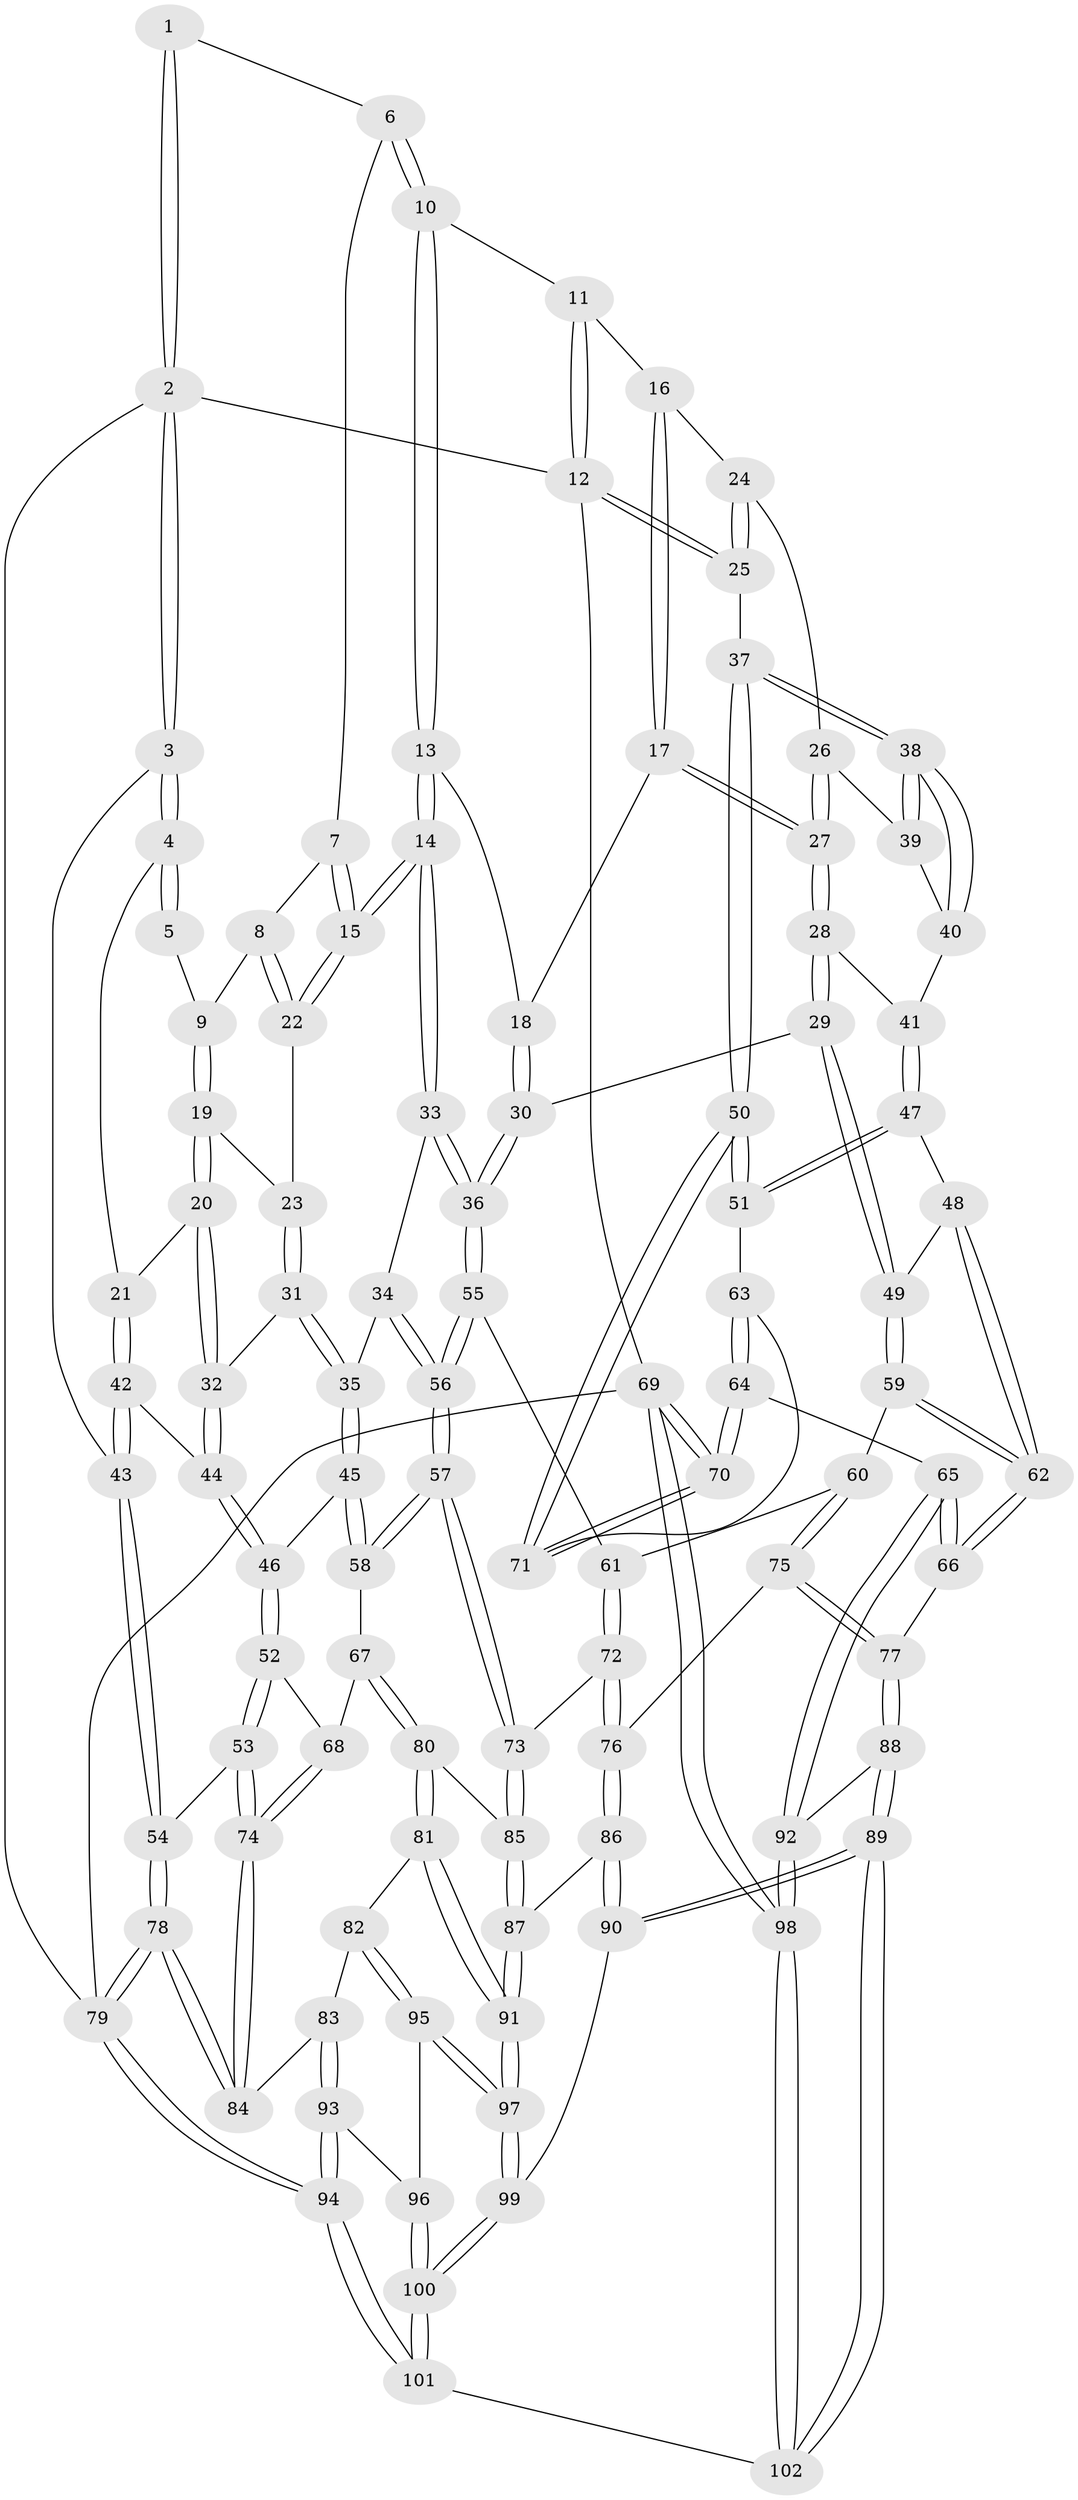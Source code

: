 // Generated by graph-tools (version 1.1) at 2025/17/03/09/25 04:17:14]
// undirected, 102 vertices, 252 edges
graph export_dot {
graph [start="1"]
  node [color=gray90,style=filled];
  1 [pos="+0.3289479043622283+0"];
  2 [pos="+0+0"];
  3 [pos="+0+0"];
  4 [pos="+0.07089814954423644+0.1595933381544813"];
  5 [pos="+0.265217959205863+0"];
  6 [pos="+0.47289360583928003+0"];
  7 [pos="+0.4452636288709308+0"];
  8 [pos="+0.40384573509985827+0.10854421537044517"];
  9 [pos="+0.27872763964165737+0.10289390554243551"];
  10 [pos="+0.5050123603801344+0"];
  11 [pos="+0.6603145507096975+0"];
  12 [pos="+1+0"];
  13 [pos="+0.5919688954009483+0.17566427168246537"];
  14 [pos="+0.5089729975008077+0.2779688312405399"];
  15 [pos="+0.4815529906856456+0.25904242427916213"];
  16 [pos="+0.7542721512131554+0.09140795764141528"];
  17 [pos="+0.7025719415867303+0.1793338626806151"];
  18 [pos="+0.694388573330119+0.1814291779567942"];
  19 [pos="+0.27856392293480586+0.11969951863465278"];
  20 [pos="+0.13158257633275286+0.21425239286121217"];
  21 [pos="+0.10532818967972042+0.19791038548494289"];
  22 [pos="+0.39072817423086725+0.20103558800412683"];
  23 [pos="+0.3457633943780943+0.2045712824301103"];
  24 [pos="+0.9525085466522244+0.09499256810707742"];
  25 [pos="+1+0"];
  26 [pos="+0.8761296321189496+0.22794581018527613"];
  27 [pos="+0.8258034063593372+0.2547824113714333"];
  28 [pos="+0.7987649452405482+0.36810695397905785"];
  29 [pos="+0.7270925429220082+0.40784206205496115"];
  30 [pos="+0.6952114402088423+0.4002297914690604"];
  31 [pos="+0.267125555616254+0.2724954128364001"];
  32 [pos="+0.17198916434755077+0.2620911567135243"];
  33 [pos="+0.5102341724801297+0.3190029268568818"];
  34 [pos="+0.3606075287317905+0.4071513790611416"];
  35 [pos="+0.3420097030739092+0.40681327098978937"];
  36 [pos="+0.5858219366825592+0.40494529667861967"];
  37 [pos="+1+0.3468129196290927"];
  38 [pos="+1+0.35066699848212707"];
  39 [pos="+0.8784580797052415+0.2302215903670946"];
  40 [pos="+0.9668517142192308+0.3781234898991897"];
  41 [pos="+0.9030611355878395+0.4166219747436785"];
  42 [pos="+0.02106607233260803+0.3574278710581756"];
  43 [pos="+0+0.43352843316840944"];
  44 [pos="+0.14778205554475599+0.4089147843970579"];
  45 [pos="+0.23662670010286377+0.48214472165251626"];
  46 [pos="+0.16860326813904813+0.4845776407970554"];
  47 [pos="+0.9109135565481742+0.5252756561443599"];
  48 [pos="+0.8780327638349825+0.533103817534414"];
  49 [pos="+0.7437681064790104+0.46673161604575125"];
  50 [pos="+1+0.5590127137012464"];
  51 [pos="+0.9204262873469379+0.5329373814853626"];
  52 [pos="+0.15127027409454968+0.5030791379727119"];
  53 [pos="+0+0.5464373794275172"];
  54 [pos="+0+0.5351069179818968"];
  55 [pos="+0.5589118288923555+0.5147664005562527"];
  56 [pos="+0.4399400399326216+0.5596571387697938"];
  57 [pos="+0.4091187966540662+0.6100291067595053"];
  58 [pos="+0.3090530463998463+0.5728699924367913"];
  59 [pos="+0.729698984463687+0.5865284054663826"];
  60 [pos="+0.6985517999259221+0.5899772395170588"];
  61 [pos="+0.5771470836583507+0.542936181194813"];
  62 [pos="+0.7710492302207642+0.6217080350483117"];
  63 [pos="+0.9151641327824082+0.6306444468259994"];
  64 [pos="+0.8878698859836736+0.7587259186857152"];
  65 [pos="+0.8759403368958996+0.7643655413532946"];
  66 [pos="+0.8090229393509027+0.7362192706396486"];
  67 [pos="+0.256763134243866+0.6549541174054823"];
  68 [pos="+0.16020703034600178+0.5717653357480433"];
  69 [pos="+1+1"];
  70 [pos="+1+0.7310290033332217"];
  71 [pos="+1+0.5833092681389038"];
  72 [pos="+0.5694953687754902+0.6832446795243924"];
  73 [pos="+0.41455307219911763+0.6602550238840059"];
  74 [pos="+0.1239505705788353+0.7250013509510363"];
  75 [pos="+0.6077988275842404+0.719291728841648"];
  76 [pos="+0.5960544854891988+0.7169347214430142"];
  77 [pos="+0.6940393411742921+0.775175580213405"];
  78 [pos="+0+0.797368471881883"];
  79 [pos="+0+1"];
  80 [pos="+0.26464786137628304+0.7244178376620277"];
  81 [pos="+0.2582690785144367+0.7298860015494435"];
  82 [pos="+0.16738836826421516+0.7711466854952258"];
  83 [pos="+0.14020708286865516+0.7637432468390756"];
  84 [pos="+0.1315109533863335+0.7552990793868121"];
  85 [pos="+0.3923823303952082+0.7090376052500632"];
  86 [pos="+0.4895109710105208+0.8328245625976394"];
  87 [pos="+0.4261221015883016+0.7979072442310244"];
  88 [pos="+0.664972172324816+0.8692130704237704"];
  89 [pos="+0.5753753458783336+0.9972019842121767"];
  90 [pos="+0.5405008827556401+0.948316311341887"];
  91 [pos="+0.3379433077244456+0.8680924939768977"];
  92 [pos="+0.8705763143010168+0.9251391047104222"];
  93 [pos="+0.04446184563836607+0.9353337960230408"];
  94 [pos="+0+1"];
  95 [pos="+0.19850749669135503+0.8330482173241196"];
  96 [pos="+0.1934236855748674+0.9005819734955951"];
  97 [pos="+0.32709564332291813+0.8861597907748033"];
  98 [pos="+0.946758908994819+1"];
  99 [pos="+0.3276285991189544+0.9126976710208382"];
  100 [pos="+0.2597198671206679+1"];
  101 [pos="+0.24816618486766537+1"];
  102 [pos="+0.5926378527851713+1"];
  1 -- 2;
  1 -- 2;
  1 -- 6;
  2 -- 3;
  2 -- 3;
  2 -- 12;
  2 -- 79;
  3 -- 4;
  3 -- 4;
  3 -- 43;
  4 -- 5;
  4 -- 5;
  4 -- 21;
  5 -- 9;
  6 -- 7;
  6 -- 10;
  6 -- 10;
  7 -- 8;
  7 -- 15;
  7 -- 15;
  8 -- 9;
  8 -- 22;
  8 -- 22;
  9 -- 19;
  9 -- 19;
  10 -- 11;
  10 -- 13;
  10 -- 13;
  11 -- 12;
  11 -- 12;
  11 -- 16;
  12 -- 25;
  12 -- 25;
  12 -- 69;
  13 -- 14;
  13 -- 14;
  13 -- 18;
  14 -- 15;
  14 -- 15;
  14 -- 33;
  14 -- 33;
  15 -- 22;
  15 -- 22;
  16 -- 17;
  16 -- 17;
  16 -- 24;
  17 -- 18;
  17 -- 27;
  17 -- 27;
  18 -- 30;
  18 -- 30;
  19 -- 20;
  19 -- 20;
  19 -- 23;
  20 -- 21;
  20 -- 32;
  20 -- 32;
  21 -- 42;
  21 -- 42;
  22 -- 23;
  23 -- 31;
  23 -- 31;
  24 -- 25;
  24 -- 25;
  24 -- 26;
  25 -- 37;
  26 -- 27;
  26 -- 27;
  26 -- 39;
  27 -- 28;
  27 -- 28;
  28 -- 29;
  28 -- 29;
  28 -- 41;
  29 -- 30;
  29 -- 49;
  29 -- 49;
  30 -- 36;
  30 -- 36;
  31 -- 32;
  31 -- 35;
  31 -- 35;
  32 -- 44;
  32 -- 44;
  33 -- 34;
  33 -- 36;
  33 -- 36;
  34 -- 35;
  34 -- 56;
  34 -- 56;
  35 -- 45;
  35 -- 45;
  36 -- 55;
  36 -- 55;
  37 -- 38;
  37 -- 38;
  37 -- 50;
  37 -- 50;
  38 -- 39;
  38 -- 39;
  38 -- 40;
  38 -- 40;
  39 -- 40;
  40 -- 41;
  41 -- 47;
  41 -- 47;
  42 -- 43;
  42 -- 43;
  42 -- 44;
  43 -- 54;
  43 -- 54;
  44 -- 46;
  44 -- 46;
  45 -- 46;
  45 -- 58;
  45 -- 58;
  46 -- 52;
  46 -- 52;
  47 -- 48;
  47 -- 51;
  47 -- 51;
  48 -- 49;
  48 -- 62;
  48 -- 62;
  49 -- 59;
  49 -- 59;
  50 -- 51;
  50 -- 51;
  50 -- 71;
  50 -- 71;
  51 -- 63;
  52 -- 53;
  52 -- 53;
  52 -- 68;
  53 -- 54;
  53 -- 74;
  53 -- 74;
  54 -- 78;
  54 -- 78;
  55 -- 56;
  55 -- 56;
  55 -- 61;
  56 -- 57;
  56 -- 57;
  57 -- 58;
  57 -- 58;
  57 -- 73;
  57 -- 73;
  58 -- 67;
  59 -- 60;
  59 -- 62;
  59 -- 62;
  60 -- 61;
  60 -- 75;
  60 -- 75;
  61 -- 72;
  61 -- 72;
  62 -- 66;
  62 -- 66;
  63 -- 64;
  63 -- 64;
  63 -- 71;
  64 -- 65;
  64 -- 70;
  64 -- 70;
  65 -- 66;
  65 -- 66;
  65 -- 92;
  65 -- 92;
  66 -- 77;
  67 -- 68;
  67 -- 80;
  67 -- 80;
  68 -- 74;
  68 -- 74;
  69 -- 70;
  69 -- 70;
  69 -- 98;
  69 -- 98;
  69 -- 79;
  70 -- 71;
  70 -- 71;
  72 -- 73;
  72 -- 76;
  72 -- 76;
  73 -- 85;
  73 -- 85;
  74 -- 84;
  74 -- 84;
  75 -- 76;
  75 -- 77;
  75 -- 77;
  76 -- 86;
  76 -- 86;
  77 -- 88;
  77 -- 88;
  78 -- 79;
  78 -- 79;
  78 -- 84;
  78 -- 84;
  79 -- 94;
  79 -- 94;
  80 -- 81;
  80 -- 81;
  80 -- 85;
  81 -- 82;
  81 -- 91;
  81 -- 91;
  82 -- 83;
  82 -- 95;
  82 -- 95;
  83 -- 84;
  83 -- 93;
  83 -- 93;
  85 -- 87;
  85 -- 87;
  86 -- 87;
  86 -- 90;
  86 -- 90;
  87 -- 91;
  87 -- 91;
  88 -- 89;
  88 -- 89;
  88 -- 92;
  89 -- 90;
  89 -- 90;
  89 -- 102;
  89 -- 102;
  90 -- 99;
  91 -- 97;
  91 -- 97;
  92 -- 98;
  92 -- 98;
  93 -- 94;
  93 -- 94;
  93 -- 96;
  94 -- 101;
  94 -- 101;
  95 -- 96;
  95 -- 97;
  95 -- 97;
  96 -- 100;
  96 -- 100;
  97 -- 99;
  97 -- 99;
  98 -- 102;
  98 -- 102;
  99 -- 100;
  99 -- 100;
  100 -- 101;
  100 -- 101;
  101 -- 102;
}
